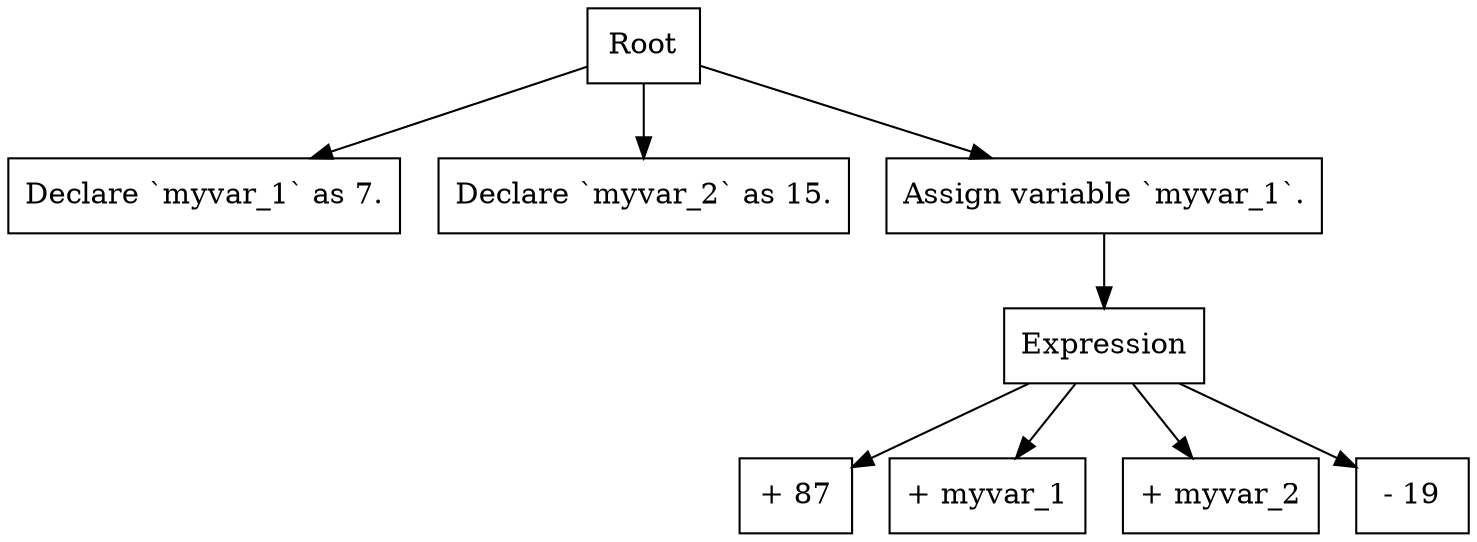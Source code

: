 digraph ast {
    "0_0" [label="Root", shape=box];
    "1_0" [label="Declare `myvar_1` as 7.", shape=box];
    "0_0" -> "1_0"
    "1_1" [label="Declare `myvar_2` as 15.", shape=box];
    "0_0" -> "1_1"
    "1_2" [label="Assign variable `myvar_1`.", shape=box];
    "2_0" [label="Expression", shape=box];
    "3_0" [label="+ 87", shape=box];
    "2_0" -> "3_0"
    "3_1" [label="+ myvar_1", shape=box];
    "2_0" -> "3_1"
    "3_2" [label="+ myvar_2", shape=box];
    "2_0" -> "3_2"
    "3_3" [label="- 19", shape=box];
    "2_0" -> "3_3"
    "1_2" -> "2_0";
    "0_0" -> "1_2"
}

